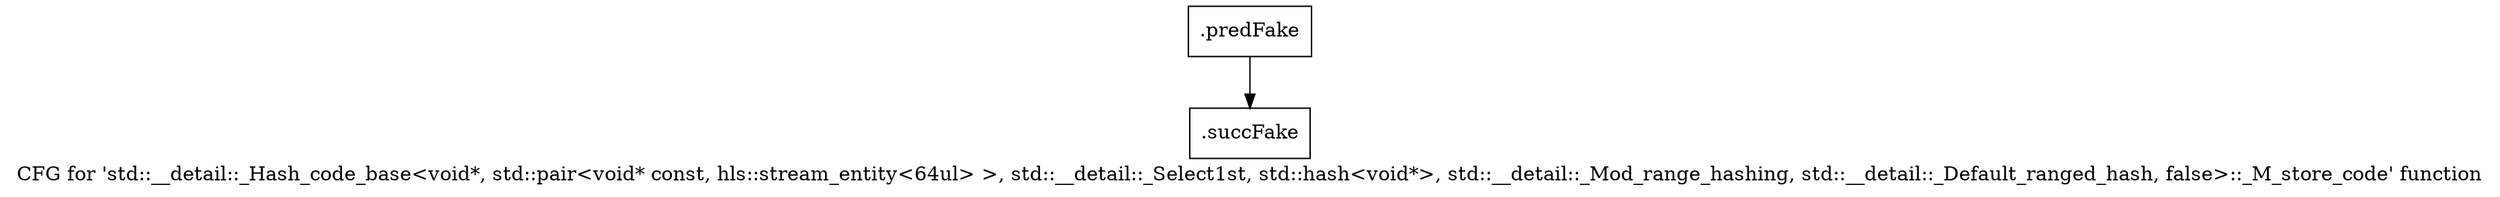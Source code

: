 digraph "CFG for 'std::__detail::_Hash_code_base\<void*, std::pair\<void* const, hls::stream_entity\<64ul\> \>, std::__detail::_Select1st, std::hash\<void*\>, std::__detail::_Mod_range_hashing, std::__detail::_Default_ranged_hash, false\>::_M_store_code' function" {
	label="CFG for 'std::__detail::_Hash_code_base\<void*, std::pair\<void* const, hls::stream_entity\<64ul\> \>, std::__detail::_Select1st, std::hash\<void*\>, std::__detail::_Mod_range_hashing, std::__detail::_Default_ranged_hash, false\>::_M_store_code' function";

	Node0x5c42820 [shape=record,filename="",linenumber="",label="{.predFake}"];
	Node0x5c42820 -> Node0x6143780[ callList="" memoryops="" filename="/mnt/xilinx/Vitis_HLS/2021.2/tps/lnx64/gcc-6.2.0/lib/gcc/x86_64-pc-linux-gnu/6.2.0/../../../../include/c++/6.2.0/bits/hashtable_policy.h" execusionnum="1"];
	Node0x6143780 [shape=record,filename="/mnt/xilinx/Vitis_HLS/2021.2/tps/lnx64/gcc-6.2.0/lib/gcc/x86_64-pc-linux-gnu/6.2.0/../../../../include/c++/6.2.0/bits/hashtable_policy.h",linenumber="1182",label="{.succFake}"];
}
